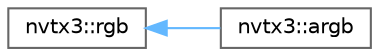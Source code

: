 digraph "类继承关系图"
{
 // LATEX_PDF_SIZE
  bgcolor="transparent";
  edge [fontname=Helvetica,fontsize=10,labelfontname=Helvetica,labelfontsize=10];
  node [fontname=Helvetica,fontsize=10,shape=box,height=0.2,width=0.4];
  rankdir="LR";
  Node0 [id="Node000000",label="nvtx3::rgb",height=0.2,width=0.4,color="grey40", fillcolor="white", style="filled",URL="$structnvtx3_1_1rgb.html",tooltip="Indicates the values of the red, green, blue color channels for a rgb color code."];
  Node0 -> Node1 [id="edge135_Node000000_Node000001",dir="back",color="steelblue1",style="solid",tooltip=" "];
  Node1 [id="Node000001",label="nvtx3::argb",height=0.2,width=0.4,color="grey40", fillcolor="white", style="filled",URL="$structnvtx3_1_1argb.html",tooltip="Indicates the value of the alpha, red, green, and blue color channels for an argb color code."];
}
